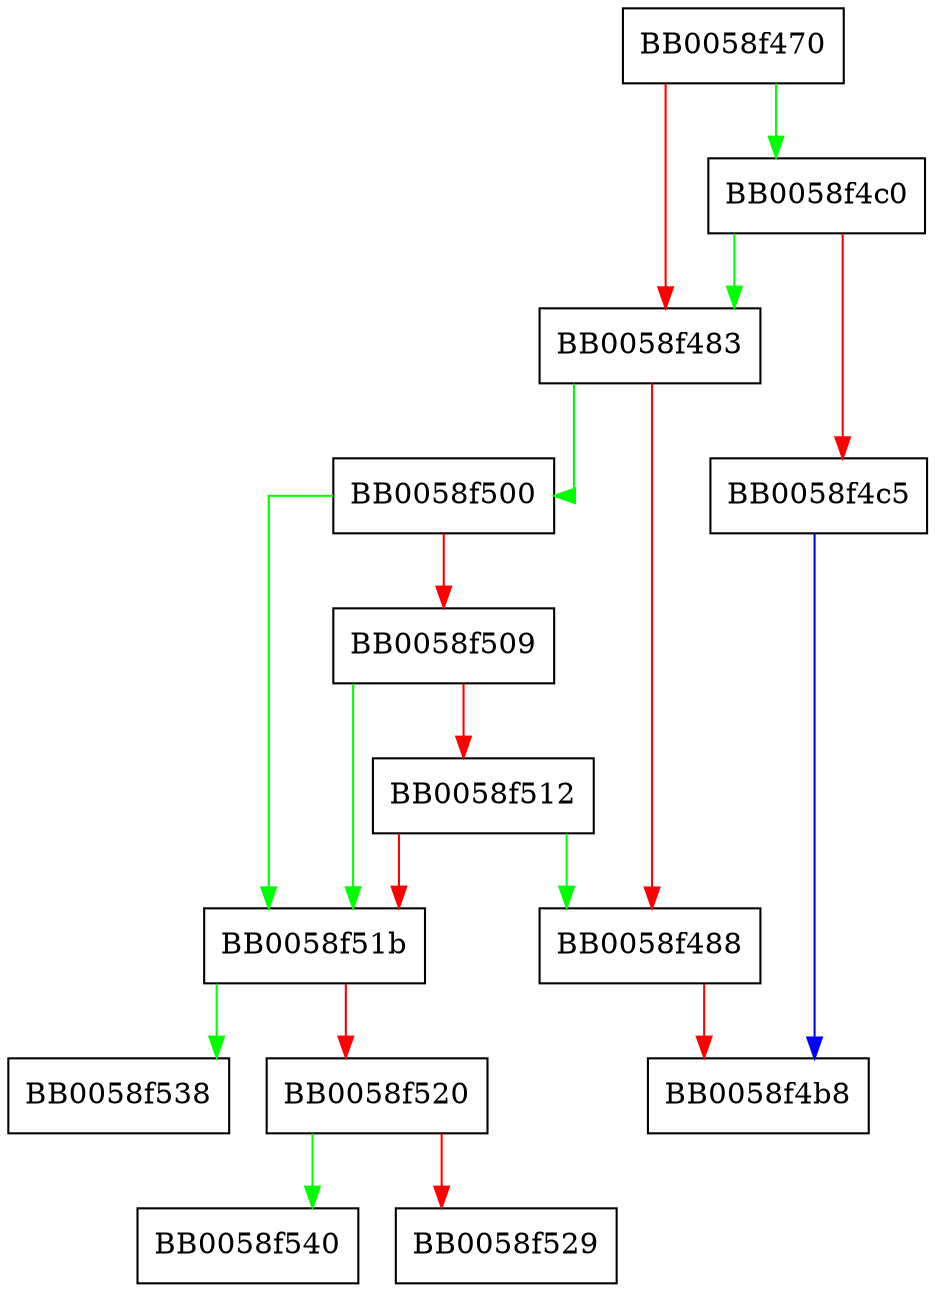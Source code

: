 digraph EC_POINT_set_compressed_coordinates_GFp {
  node [shape="box"];
  graph [splines=ortho];
  BB0058f470 -> BB0058f4c0 [color="green"];
  BB0058f470 -> BB0058f483 [color="red"];
  BB0058f483 -> BB0058f500 [color="green"];
  BB0058f483 -> BB0058f488 [color="red"];
  BB0058f488 -> BB0058f4b8 [color="red"];
  BB0058f4c0 -> BB0058f483 [color="green"];
  BB0058f4c0 -> BB0058f4c5 [color="red"];
  BB0058f4c5 -> BB0058f4b8 [color="blue"];
  BB0058f500 -> BB0058f51b [color="green"];
  BB0058f500 -> BB0058f509 [color="red"];
  BB0058f509 -> BB0058f51b [color="green"];
  BB0058f509 -> BB0058f512 [color="red"];
  BB0058f512 -> BB0058f488 [color="green"];
  BB0058f512 -> BB0058f51b [color="red"];
  BB0058f51b -> BB0058f538 [color="green"];
  BB0058f51b -> BB0058f520 [color="red"];
  BB0058f520 -> BB0058f540 [color="green"];
  BB0058f520 -> BB0058f529 [color="red"];
}